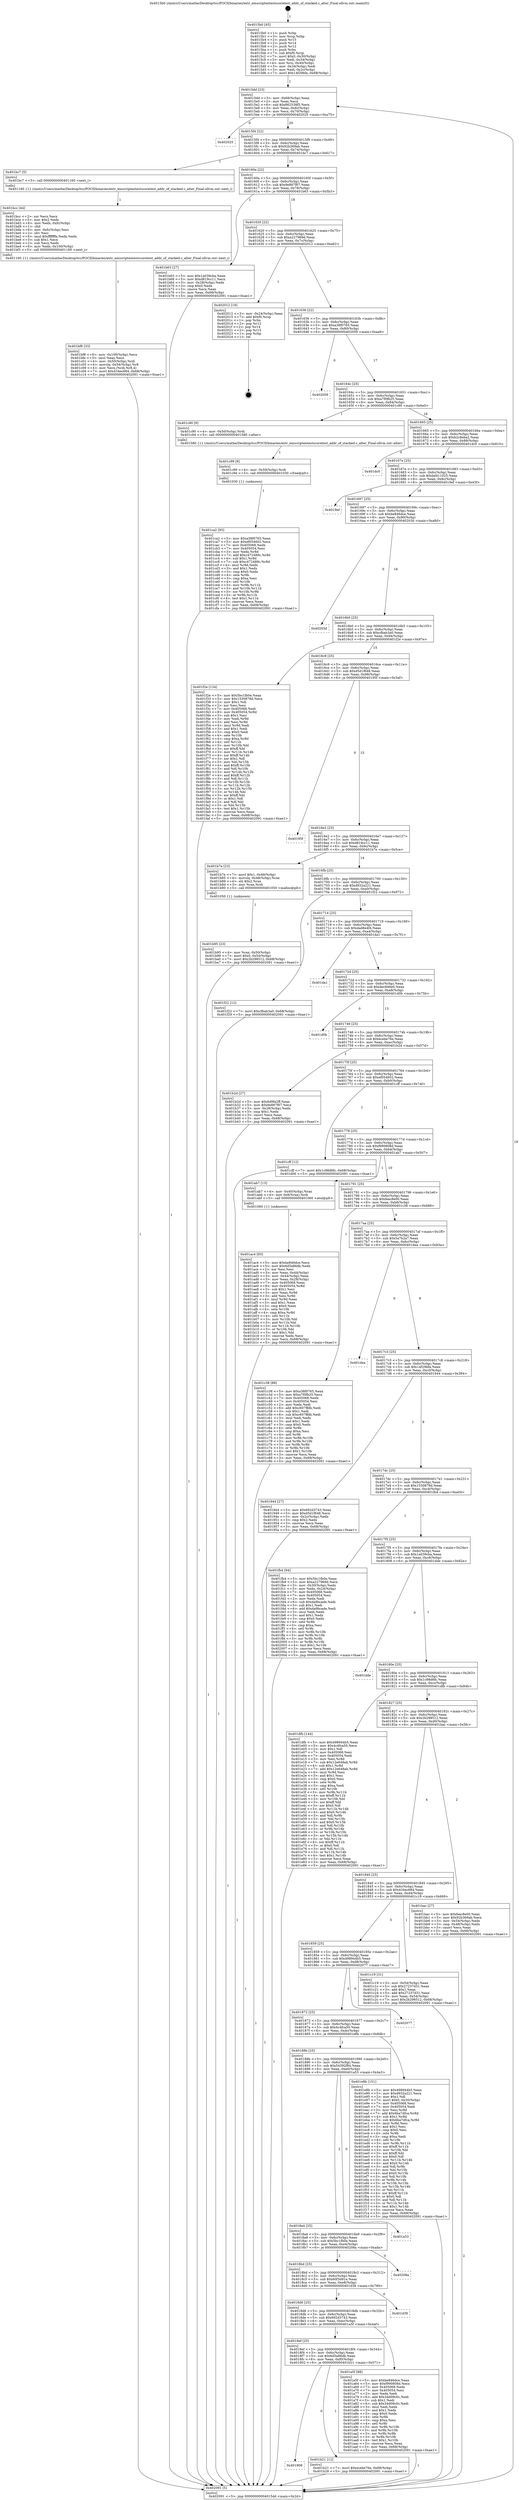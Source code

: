 digraph "0x4015b0" {
  label = "0x4015b0 (/mnt/c/Users/mathe/Desktop/tcc/POCII/binaries/extr_emscriptentestscoretest_addr_of_stacked.c_alter_Final-ollvm.out::main(0))"
  labelloc = "t"
  node[shape=record]

  Entry [label="",width=0.3,height=0.3,shape=circle,fillcolor=black,style=filled]
  "0x4015dd" [label="{
     0x4015dd [23]\l
     | [instrs]\l
     &nbsp;&nbsp;0x4015dd \<+3\>: mov -0x68(%rbp),%eax\l
     &nbsp;&nbsp;0x4015e0 \<+2\>: mov %eax,%ecx\l
     &nbsp;&nbsp;0x4015e2 \<+6\>: sub $0x862538f5,%ecx\l
     &nbsp;&nbsp;0x4015e8 \<+3\>: mov %eax,-0x6c(%rbp)\l
     &nbsp;&nbsp;0x4015eb \<+3\>: mov %ecx,-0x70(%rbp)\l
     &nbsp;&nbsp;0x4015ee \<+6\>: je 0000000000402025 \<main+0xa75\>\l
  }"]
  "0x402025" [label="{
     0x402025\l
  }", style=dashed]
  "0x4015f4" [label="{
     0x4015f4 [22]\l
     | [instrs]\l
     &nbsp;&nbsp;0x4015f4 \<+5\>: jmp 00000000004015f9 \<main+0x49\>\l
     &nbsp;&nbsp;0x4015f9 \<+3\>: mov -0x6c(%rbp),%eax\l
     &nbsp;&nbsp;0x4015fc \<+5\>: sub $0x92b369ab,%eax\l
     &nbsp;&nbsp;0x401601 \<+3\>: mov %eax,-0x74(%rbp)\l
     &nbsp;&nbsp;0x401604 \<+6\>: je 0000000000401bc7 \<main+0x617\>\l
  }"]
  Exit [label="",width=0.3,height=0.3,shape=circle,fillcolor=black,style=filled,peripheries=2]
  "0x401bc7" [label="{
     0x401bc7 [5]\l
     | [instrs]\l
     &nbsp;&nbsp;0x401bc7 \<+5\>: call 0000000000401160 \<next_i\>\l
     | [calls]\l
     &nbsp;&nbsp;0x401160 \{1\} (/mnt/c/Users/mathe/Desktop/tcc/POCII/binaries/extr_emscriptentestscoretest_addr_of_stacked.c_alter_Final-ollvm.out::next_i)\l
  }"]
  "0x40160a" [label="{
     0x40160a [22]\l
     | [instrs]\l
     &nbsp;&nbsp;0x40160a \<+5\>: jmp 000000000040160f \<main+0x5f\>\l
     &nbsp;&nbsp;0x40160f \<+3\>: mov -0x6c(%rbp),%eax\l
     &nbsp;&nbsp;0x401612 \<+5\>: sub $0x9e887f67,%eax\l
     &nbsp;&nbsp;0x401617 \<+3\>: mov %eax,-0x78(%rbp)\l
     &nbsp;&nbsp;0x40161a \<+6\>: je 0000000000401b63 \<main+0x5b3\>\l
  }"]
  "0x401ca2" [label="{
     0x401ca2 [93]\l
     | [instrs]\l
     &nbsp;&nbsp;0x401ca2 \<+5\>: mov $0xa38f0765,%eax\l
     &nbsp;&nbsp;0x401ca7 \<+5\>: mov $0xef054602,%ecx\l
     &nbsp;&nbsp;0x401cac \<+7\>: mov 0x405068,%edx\l
     &nbsp;&nbsp;0x401cb3 \<+7\>: mov 0x405054,%esi\l
     &nbsp;&nbsp;0x401cba \<+3\>: mov %edx,%r8d\l
     &nbsp;&nbsp;0x401cbd \<+7\>: add $0xc472489c,%r8d\l
     &nbsp;&nbsp;0x401cc4 \<+4\>: sub $0x1,%r8d\l
     &nbsp;&nbsp;0x401cc8 \<+7\>: sub $0xc472489c,%r8d\l
     &nbsp;&nbsp;0x401ccf \<+4\>: imul %r8d,%edx\l
     &nbsp;&nbsp;0x401cd3 \<+3\>: and $0x1,%edx\l
     &nbsp;&nbsp;0x401cd6 \<+3\>: cmp $0x0,%edx\l
     &nbsp;&nbsp;0x401cd9 \<+4\>: sete %r9b\l
     &nbsp;&nbsp;0x401cdd \<+3\>: cmp $0xa,%esi\l
     &nbsp;&nbsp;0x401ce0 \<+4\>: setl %r10b\l
     &nbsp;&nbsp;0x401ce4 \<+3\>: mov %r9b,%r11b\l
     &nbsp;&nbsp;0x401ce7 \<+3\>: and %r10b,%r11b\l
     &nbsp;&nbsp;0x401cea \<+3\>: xor %r10b,%r9b\l
     &nbsp;&nbsp;0x401ced \<+3\>: or %r9b,%r11b\l
     &nbsp;&nbsp;0x401cf0 \<+4\>: test $0x1,%r11b\l
     &nbsp;&nbsp;0x401cf4 \<+3\>: cmovne %ecx,%eax\l
     &nbsp;&nbsp;0x401cf7 \<+3\>: mov %eax,-0x68(%rbp)\l
     &nbsp;&nbsp;0x401cfa \<+5\>: jmp 0000000000402091 \<main+0xae1\>\l
  }"]
  "0x401b63" [label="{
     0x401b63 [27]\l
     | [instrs]\l
     &nbsp;&nbsp;0x401b63 \<+5\>: mov $0x1a039cba,%eax\l
     &nbsp;&nbsp;0x401b68 \<+5\>: mov $0xd819cc11,%ecx\l
     &nbsp;&nbsp;0x401b6d \<+3\>: mov -0x28(%rbp),%edx\l
     &nbsp;&nbsp;0x401b70 \<+3\>: cmp $0x0,%edx\l
     &nbsp;&nbsp;0x401b73 \<+3\>: cmove %ecx,%eax\l
     &nbsp;&nbsp;0x401b76 \<+3\>: mov %eax,-0x68(%rbp)\l
     &nbsp;&nbsp;0x401b79 \<+5\>: jmp 0000000000402091 \<main+0xae1\>\l
  }"]
  "0x401620" [label="{
     0x401620 [22]\l
     | [instrs]\l
     &nbsp;&nbsp;0x401620 \<+5\>: jmp 0000000000401625 \<main+0x75\>\l
     &nbsp;&nbsp;0x401625 \<+3\>: mov -0x6c(%rbp),%eax\l
     &nbsp;&nbsp;0x401628 \<+5\>: sub $0xa227969d,%eax\l
     &nbsp;&nbsp;0x40162d \<+3\>: mov %eax,-0x7c(%rbp)\l
     &nbsp;&nbsp;0x401630 \<+6\>: je 0000000000402012 \<main+0xa62\>\l
  }"]
  "0x401c99" [label="{
     0x401c99 [9]\l
     | [instrs]\l
     &nbsp;&nbsp;0x401c99 \<+4\>: mov -0x50(%rbp),%rdi\l
     &nbsp;&nbsp;0x401c9d \<+5\>: call 0000000000401030 \<free@plt\>\l
     | [calls]\l
     &nbsp;&nbsp;0x401030 \{1\} (unknown)\l
  }"]
  "0x402012" [label="{
     0x402012 [19]\l
     | [instrs]\l
     &nbsp;&nbsp;0x402012 \<+3\>: mov -0x24(%rbp),%eax\l
     &nbsp;&nbsp;0x402015 \<+7\>: add $0xf0,%rsp\l
     &nbsp;&nbsp;0x40201c \<+1\>: pop %rbx\l
     &nbsp;&nbsp;0x40201d \<+2\>: pop %r12\l
     &nbsp;&nbsp;0x40201f \<+2\>: pop %r14\l
     &nbsp;&nbsp;0x402021 \<+2\>: pop %r15\l
     &nbsp;&nbsp;0x402023 \<+1\>: pop %rbp\l
     &nbsp;&nbsp;0x402024 \<+1\>: ret\l
  }"]
  "0x401636" [label="{
     0x401636 [22]\l
     | [instrs]\l
     &nbsp;&nbsp;0x401636 \<+5\>: jmp 000000000040163b \<main+0x8b\>\l
     &nbsp;&nbsp;0x40163b \<+3\>: mov -0x6c(%rbp),%eax\l
     &nbsp;&nbsp;0x40163e \<+5\>: sub $0xa38f0765,%eax\l
     &nbsp;&nbsp;0x401643 \<+3\>: mov %eax,-0x80(%rbp)\l
     &nbsp;&nbsp;0x401646 \<+6\>: je 0000000000402059 \<main+0xaa9\>\l
  }"]
  "0x401bf8" [label="{
     0x401bf8 [33]\l
     | [instrs]\l
     &nbsp;&nbsp;0x401bf8 \<+6\>: mov -0x100(%rbp),%ecx\l
     &nbsp;&nbsp;0x401bfe \<+3\>: imul %eax,%ecx\l
     &nbsp;&nbsp;0x401c01 \<+4\>: mov -0x50(%rbp),%rdi\l
     &nbsp;&nbsp;0x401c05 \<+4\>: movslq -0x54(%rbp),%r8\l
     &nbsp;&nbsp;0x401c09 \<+4\>: mov %ecx,(%rdi,%r8,4)\l
     &nbsp;&nbsp;0x401c0d \<+7\>: movl $0x434ec684,-0x68(%rbp)\l
     &nbsp;&nbsp;0x401c14 \<+5\>: jmp 0000000000402091 \<main+0xae1\>\l
  }"]
  "0x402059" [label="{
     0x402059\l
  }", style=dashed]
  "0x40164c" [label="{
     0x40164c [25]\l
     | [instrs]\l
     &nbsp;&nbsp;0x40164c \<+5\>: jmp 0000000000401651 \<main+0xa1\>\l
     &nbsp;&nbsp;0x401651 \<+3\>: mov -0x6c(%rbp),%eax\l
     &nbsp;&nbsp;0x401654 \<+5\>: sub $0xa7f0fb25,%eax\l
     &nbsp;&nbsp;0x401659 \<+6\>: mov %eax,-0x84(%rbp)\l
     &nbsp;&nbsp;0x40165f \<+6\>: je 0000000000401c90 \<main+0x6e0\>\l
  }"]
  "0x401bcc" [label="{
     0x401bcc [44]\l
     | [instrs]\l
     &nbsp;&nbsp;0x401bcc \<+2\>: xor %ecx,%ecx\l
     &nbsp;&nbsp;0x401bce \<+5\>: mov $0x2,%edx\l
     &nbsp;&nbsp;0x401bd3 \<+6\>: mov %edx,-0xfc(%rbp)\l
     &nbsp;&nbsp;0x401bd9 \<+1\>: cltd\l
     &nbsp;&nbsp;0x401bda \<+6\>: mov -0xfc(%rbp),%esi\l
     &nbsp;&nbsp;0x401be0 \<+2\>: idiv %esi\l
     &nbsp;&nbsp;0x401be2 \<+6\>: imul $0xfffffffe,%edx,%edx\l
     &nbsp;&nbsp;0x401be8 \<+3\>: sub $0x1,%ecx\l
     &nbsp;&nbsp;0x401beb \<+2\>: sub %ecx,%edx\l
     &nbsp;&nbsp;0x401bed \<+6\>: mov %edx,-0x100(%rbp)\l
     &nbsp;&nbsp;0x401bf3 \<+5\>: call 0000000000401160 \<next_i\>\l
     | [calls]\l
     &nbsp;&nbsp;0x401160 \{1\} (/mnt/c/Users/mathe/Desktop/tcc/POCII/binaries/extr_emscriptentestscoretest_addr_of_stacked.c_alter_Final-ollvm.out::next_i)\l
  }"]
  "0x401c90" [label="{
     0x401c90 [9]\l
     | [instrs]\l
     &nbsp;&nbsp;0x401c90 \<+4\>: mov -0x50(%rbp),%rdi\l
     &nbsp;&nbsp;0x401c94 \<+5\>: call 0000000000401580 \<alter\>\l
     | [calls]\l
     &nbsp;&nbsp;0x401580 \{1\} (/mnt/c/Users/mathe/Desktop/tcc/POCII/binaries/extr_emscriptentestscoretest_addr_of_stacked.c_alter_Final-ollvm.out::alter)\l
  }"]
  "0x401665" [label="{
     0x401665 [25]\l
     | [instrs]\l
     &nbsp;&nbsp;0x401665 \<+5\>: jmp 000000000040166a \<main+0xba\>\l
     &nbsp;&nbsp;0x40166a \<+3\>: mov -0x6c(%rbp),%eax\l
     &nbsp;&nbsp;0x40166d \<+5\>: sub $0xb2c8eba2,%eax\l
     &nbsp;&nbsp;0x401672 \<+6\>: mov %eax,-0x88(%rbp)\l
     &nbsp;&nbsp;0x401678 \<+6\>: je 0000000000401dc0 \<main+0x810\>\l
  }"]
  "0x401b95" [label="{
     0x401b95 [23]\l
     | [instrs]\l
     &nbsp;&nbsp;0x401b95 \<+4\>: mov %rax,-0x50(%rbp)\l
     &nbsp;&nbsp;0x401b99 \<+7\>: movl $0x0,-0x54(%rbp)\l
     &nbsp;&nbsp;0x401ba0 \<+7\>: movl $0x2b298512,-0x68(%rbp)\l
     &nbsp;&nbsp;0x401ba7 \<+5\>: jmp 0000000000402091 \<main+0xae1\>\l
  }"]
  "0x401dc0" [label="{
     0x401dc0\l
  }", style=dashed]
  "0x40167e" [label="{
     0x40167e [25]\l
     | [instrs]\l
     &nbsp;&nbsp;0x40167e \<+5\>: jmp 0000000000401683 \<main+0xd3\>\l
     &nbsp;&nbsp;0x401683 \<+3\>: mov -0x6c(%rbp),%eax\l
     &nbsp;&nbsp;0x401686 \<+5\>: sub $0xbd411025,%eax\l
     &nbsp;&nbsp;0x40168b \<+6\>: mov %eax,-0x8c(%rbp)\l
     &nbsp;&nbsp;0x401691 \<+6\>: je 00000000004019ef \<main+0x43f\>\l
  }"]
  "0x401908" [label="{
     0x401908\l
  }", style=dashed]
  "0x4019ef" [label="{
     0x4019ef\l
  }", style=dashed]
  "0x401697" [label="{
     0x401697 [25]\l
     | [instrs]\l
     &nbsp;&nbsp;0x401697 \<+5\>: jmp 000000000040169c \<main+0xec\>\l
     &nbsp;&nbsp;0x40169c \<+3\>: mov -0x6c(%rbp),%eax\l
     &nbsp;&nbsp;0x40169f \<+5\>: sub $0xbe846dce,%eax\l
     &nbsp;&nbsp;0x4016a4 \<+6\>: mov %eax,-0x90(%rbp)\l
     &nbsp;&nbsp;0x4016aa \<+6\>: je 000000000040203d \<main+0xa8d\>\l
  }"]
  "0x401b21" [label="{
     0x401b21 [12]\l
     | [instrs]\l
     &nbsp;&nbsp;0x401b21 \<+7\>: movl $0xecebe76e,-0x68(%rbp)\l
     &nbsp;&nbsp;0x401b28 \<+5\>: jmp 0000000000402091 \<main+0xae1\>\l
  }"]
  "0x40203d" [label="{
     0x40203d\l
  }", style=dashed]
  "0x4016b0" [label="{
     0x4016b0 [25]\l
     | [instrs]\l
     &nbsp;&nbsp;0x4016b0 \<+5\>: jmp 00000000004016b5 \<main+0x105\>\l
     &nbsp;&nbsp;0x4016b5 \<+3\>: mov -0x6c(%rbp),%eax\l
     &nbsp;&nbsp;0x4016b8 \<+5\>: sub $0xcfbab3a0,%eax\l
     &nbsp;&nbsp;0x4016bd \<+6\>: mov %eax,-0x94(%rbp)\l
     &nbsp;&nbsp;0x4016c3 \<+6\>: je 0000000000401f2e \<main+0x97e\>\l
  }"]
  "0x401ac4" [label="{
     0x401ac4 [93]\l
     | [instrs]\l
     &nbsp;&nbsp;0x401ac4 \<+5\>: mov $0xbe846dce,%ecx\l
     &nbsp;&nbsp;0x401ac9 \<+5\>: mov $0x6d5a86db,%edx\l
     &nbsp;&nbsp;0x401ace \<+2\>: xor %esi,%esi\l
     &nbsp;&nbsp;0x401ad0 \<+3\>: mov %eax,-0x44(%rbp)\l
     &nbsp;&nbsp;0x401ad3 \<+3\>: mov -0x44(%rbp),%eax\l
     &nbsp;&nbsp;0x401ad6 \<+3\>: mov %eax,-0x28(%rbp)\l
     &nbsp;&nbsp;0x401ad9 \<+7\>: mov 0x405068,%eax\l
     &nbsp;&nbsp;0x401ae0 \<+8\>: mov 0x405054,%r8d\l
     &nbsp;&nbsp;0x401ae8 \<+3\>: sub $0x1,%esi\l
     &nbsp;&nbsp;0x401aeb \<+3\>: mov %eax,%r9d\l
     &nbsp;&nbsp;0x401aee \<+3\>: add %esi,%r9d\l
     &nbsp;&nbsp;0x401af1 \<+4\>: imul %r9d,%eax\l
     &nbsp;&nbsp;0x401af5 \<+3\>: and $0x1,%eax\l
     &nbsp;&nbsp;0x401af8 \<+3\>: cmp $0x0,%eax\l
     &nbsp;&nbsp;0x401afb \<+4\>: sete %r10b\l
     &nbsp;&nbsp;0x401aff \<+4\>: cmp $0xa,%r8d\l
     &nbsp;&nbsp;0x401b03 \<+4\>: setl %r11b\l
     &nbsp;&nbsp;0x401b07 \<+3\>: mov %r10b,%bl\l
     &nbsp;&nbsp;0x401b0a \<+3\>: and %r11b,%bl\l
     &nbsp;&nbsp;0x401b0d \<+3\>: xor %r11b,%r10b\l
     &nbsp;&nbsp;0x401b10 \<+3\>: or %r10b,%bl\l
     &nbsp;&nbsp;0x401b13 \<+3\>: test $0x1,%bl\l
     &nbsp;&nbsp;0x401b16 \<+3\>: cmovne %edx,%ecx\l
     &nbsp;&nbsp;0x401b19 \<+3\>: mov %ecx,-0x68(%rbp)\l
     &nbsp;&nbsp;0x401b1c \<+5\>: jmp 0000000000402091 \<main+0xae1\>\l
  }"]
  "0x401f2e" [label="{
     0x401f2e [134]\l
     | [instrs]\l
     &nbsp;&nbsp;0x401f2e \<+5\>: mov $0x5bc1fb0e,%eax\l
     &nbsp;&nbsp;0x401f33 \<+5\>: mov $0x1530878d,%ecx\l
     &nbsp;&nbsp;0x401f38 \<+2\>: mov $0x1,%dl\l
     &nbsp;&nbsp;0x401f3a \<+2\>: xor %esi,%esi\l
     &nbsp;&nbsp;0x401f3c \<+7\>: mov 0x405068,%edi\l
     &nbsp;&nbsp;0x401f43 \<+8\>: mov 0x405054,%r8d\l
     &nbsp;&nbsp;0x401f4b \<+3\>: sub $0x1,%esi\l
     &nbsp;&nbsp;0x401f4e \<+3\>: mov %edi,%r9d\l
     &nbsp;&nbsp;0x401f51 \<+3\>: add %esi,%r9d\l
     &nbsp;&nbsp;0x401f54 \<+4\>: imul %r9d,%edi\l
     &nbsp;&nbsp;0x401f58 \<+3\>: and $0x1,%edi\l
     &nbsp;&nbsp;0x401f5b \<+3\>: cmp $0x0,%edi\l
     &nbsp;&nbsp;0x401f5e \<+4\>: sete %r10b\l
     &nbsp;&nbsp;0x401f62 \<+4\>: cmp $0xa,%r8d\l
     &nbsp;&nbsp;0x401f66 \<+4\>: setl %r11b\l
     &nbsp;&nbsp;0x401f6a \<+3\>: mov %r10b,%bl\l
     &nbsp;&nbsp;0x401f6d \<+3\>: xor $0xff,%bl\l
     &nbsp;&nbsp;0x401f70 \<+3\>: mov %r11b,%r14b\l
     &nbsp;&nbsp;0x401f73 \<+4\>: xor $0xff,%r14b\l
     &nbsp;&nbsp;0x401f77 \<+3\>: xor $0x1,%dl\l
     &nbsp;&nbsp;0x401f7a \<+3\>: mov %bl,%r15b\l
     &nbsp;&nbsp;0x401f7d \<+4\>: and $0xff,%r15b\l
     &nbsp;&nbsp;0x401f81 \<+3\>: and %dl,%r10b\l
     &nbsp;&nbsp;0x401f84 \<+3\>: mov %r14b,%r12b\l
     &nbsp;&nbsp;0x401f87 \<+4\>: and $0xff,%r12b\l
     &nbsp;&nbsp;0x401f8b \<+3\>: and %dl,%r11b\l
     &nbsp;&nbsp;0x401f8e \<+3\>: or %r10b,%r15b\l
     &nbsp;&nbsp;0x401f91 \<+3\>: or %r11b,%r12b\l
     &nbsp;&nbsp;0x401f94 \<+3\>: xor %r12b,%r15b\l
     &nbsp;&nbsp;0x401f97 \<+3\>: or %r14b,%bl\l
     &nbsp;&nbsp;0x401f9a \<+3\>: xor $0xff,%bl\l
     &nbsp;&nbsp;0x401f9d \<+3\>: or $0x1,%dl\l
     &nbsp;&nbsp;0x401fa0 \<+2\>: and %dl,%bl\l
     &nbsp;&nbsp;0x401fa2 \<+3\>: or %bl,%r15b\l
     &nbsp;&nbsp;0x401fa5 \<+4\>: test $0x1,%r15b\l
     &nbsp;&nbsp;0x401fa9 \<+3\>: cmovne %ecx,%eax\l
     &nbsp;&nbsp;0x401fac \<+3\>: mov %eax,-0x68(%rbp)\l
     &nbsp;&nbsp;0x401faf \<+5\>: jmp 0000000000402091 \<main+0xae1\>\l
  }"]
  "0x4016c9" [label="{
     0x4016c9 [25]\l
     | [instrs]\l
     &nbsp;&nbsp;0x4016c9 \<+5\>: jmp 00000000004016ce \<main+0x11e\>\l
     &nbsp;&nbsp;0x4016ce \<+3\>: mov -0x6c(%rbp),%eax\l
     &nbsp;&nbsp;0x4016d1 \<+5\>: sub $0xd5d1f648,%eax\l
     &nbsp;&nbsp;0x4016d6 \<+6\>: mov %eax,-0x98(%rbp)\l
     &nbsp;&nbsp;0x4016dc \<+6\>: je 000000000040195f \<main+0x3af\>\l
  }"]
  "0x4018ef" [label="{
     0x4018ef [25]\l
     | [instrs]\l
     &nbsp;&nbsp;0x4018ef \<+5\>: jmp 00000000004018f4 \<main+0x344\>\l
     &nbsp;&nbsp;0x4018f4 \<+3\>: mov -0x6c(%rbp),%eax\l
     &nbsp;&nbsp;0x4018f7 \<+5\>: sub $0x6d5a86db,%eax\l
     &nbsp;&nbsp;0x4018fc \<+6\>: mov %eax,-0xf0(%rbp)\l
     &nbsp;&nbsp;0x401902 \<+6\>: je 0000000000401b21 \<main+0x571\>\l
  }"]
  "0x40195f" [label="{
     0x40195f\l
  }", style=dashed]
  "0x4016e2" [label="{
     0x4016e2 [25]\l
     | [instrs]\l
     &nbsp;&nbsp;0x4016e2 \<+5\>: jmp 00000000004016e7 \<main+0x137\>\l
     &nbsp;&nbsp;0x4016e7 \<+3\>: mov -0x6c(%rbp),%eax\l
     &nbsp;&nbsp;0x4016ea \<+5\>: sub $0xd819cc11,%eax\l
     &nbsp;&nbsp;0x4016ef \<+6\>: mov %eax,-0x9c(%rbp)\l
     &nbsp;&nbsp;0x4016f5 \<+6\>: je 0000000000401b7e \<main+0x5ce\>\l
  }"]
  "0x401a5f" [label="{
     0x401a5f [88]\l
     | [instrs]\l
     &nbsp;&nbsp;0x401a5f \<+5\>: mov $0xbe846dce,%eax\l
     &nbsp;&nbsp;0x401a64 \<+5\>: mov $0xf990808d,%ecx\l
     &nbsp;&nbsp;0x401a69 \<+7\>: mov 0x405068,%edx\l
     &nbsp;&nbsp;0x401a70 \<+7\>: mov 0x405054,%esi\l
     &nbsp;&nbsp;0x401a77 \<+2\>: mov %edx,%edi\l
     &nbsp;&nbsp;0x401a79 \<+6\>: add $0x34d09c0c,%edi\l
     &nbsp;&nbsp;0x401a7f \<+3\>: sub $0x1,%edi\l
     &nbsp;&nbsp;0x401a82 \<+6\>: sub $0x34d09c0c,%edi\l
     &nbsp;&nbsp;0x401a88 \<+3\>: imul %edi,%edx\l
     &nbsp;&nbsp;0x401a8b \<+3\>: and $0x1,%edx\l
     &nbsp;&nbsp;0x401a8e \<+3\>: cmp $0x0,%edx\l
     &nbsp;&nbsp;0x401a91 \<+4\>: sete %r8b\l
     &nbsp;&nbsp;0x401a95 \<+3\>: cmp $0xa,%esi\l
     &nbsp;&nbsp;0x401a98 \<+4\>: setl %r9b\l
     &nbsp;&nbsp;0x401a9c \<+3\>: mov %r8b,%r10b\l
     &nbsp;&nbsp;0x401a9f \<+3\>: and %r9b,%r10b\l
     &nbsp;&nbsp;0x401aa2 \<+3\>: xor %r9b,%r8b\l
     &nbsp;&nbsp;0x401aa5 \<+3\>: or %r8b,%r10b\l
     &nbsp;&nbsp;0x401aa8 \<+4\>: test $0x1,%r10b\l
     &nbsp;&nbsp;0x401aac \<+3\>: cmovne %ecx,%eax\l
     &nbsp;&nbsp;0x401aaf \<+3\>: mov %eax,-0x68(%rbp)\l
     &nbsp;&nbsp;0x401ab2 \<+5\>: jmp 0000000000402091 \<main+0xae1\>\l
  }"]
  "0x401b7e" [label="{
     0x401b7e [23]\l
     | [instrs]\l
     &nbsp;&nbsp;0x401b7e \<+7\>: movl $0x1,-0x48(%rbp)\l
     &nbsp;&nbsp;0x401b85 \<+4\>: movslq -0x48(%rbp),%rax\l
     &nbsp;&nbsp;0x401b89 \<+4\>: shl $0x2,%rax\l
     &nbsp;&nbsp;0x401b8d \<+3\>: mov %rax,%rdi\l
     &nbsp;&nbsp;0x401b90 \<+5\>: call 0000000000401050 \<malloc@plt\>\l
     | [calls]\l
     &nbsp;&nbsp;0x401050 \{1\} (unknown)\l
  }"]
  "0x4016fb" [label="{
     0x4016fb [25]\l
     | [instrs]\l
     &nbsp;&nbsp;0x4016fb \<+5\>: jmp 0000000000401700 \<main+0x150\>\l
     &nbsp;&nbsp;0x401700 \<+3\>: mov -0x6c(%rbp),%eax\l
     &nbsp;&nbsp;0x401703 \<+5\>: sub $0xd932a221,%eax\l
     &nbsp;&nbsp;0x401708 \<+6\>: mov %eax,-0xa0(%rbp)\l
     &nbsp;&nbsp;0x40170e \<+6\>: je 0000000000401f22 \<main+0x972\>\l
  }"]
  "0x4018d6" [label="{
     0x4018d6 [25]\l
     | [instrs]\l
     &nbsp;&nbsp;0x4018d6 \<+5\>: jmp 00000000004018db \<main+0x32b\>\l
     &nbsp;&nbsp;0x4018db \<+3\>: mov -0x6c(%rbp),%eax\l
     &nbsp;&nbsp;0x4018de \<+5\>: sub $0x692d3743,%eax\l
     &nbsp;&nbsp;0x4018e3 \<+6\>: mov %eax,-0xec(%rbp)\l
     &nbsp;&nbsp;0x4018e9 \<+6\>: je 0000000000401a5f \<main+0x4af\>\l
  }"]
  "0x401f22" [label="{
     0x401f22 [12]\l
     | [instrs]\l
     &nbsp;&nbsp;0x401f22 \<+7\>: movl $0xcfbab3a0,-0x68(%rbp)\l
     &nbsp;&nbsp;0x401f29 \<+5\>: jmp 0000000000402091 \<main+0xae1\>\l
  }"]
  "0x401714" [label="{
     0x401714 [25]\l
     | [instrs]\l
     &nbsp;&nbsp;0x401714 \<+5\>: jmp 0000000000401719 \<main+0x169\>\l
     &nbsp;&nbsp;0x401719 \<+3\>: mov -0x6c(%rbp),%eax\l
     &nbsp;&nbsp;0x40171c \<+5\>: sub $0xdad8e4f4,%eax\l
     &nbsp;&nbsp;0x401721 \<+6\>: mov %eax,-0xa4(%rbp)\l
     &nbsp;&nbsp;0x401727 \<+6\>: je 0000000000401da1 \<main+0x7f1\>\l
  }"]
  "0x401d39" [label="{
     0x401d39\l
  }", style=dashed]
  "0x401da1" [label="{
     0x401da1\l
  }", style=dashed]
  "0x40172d" [label="{
     0x40172d [25]\l
     | [instrs]\l
     &nbsp;&nbsp;0x40172d \<+5\>: jmp 0000000000401732 \<main+0x182\>\l
     &nbsp;&nbsp;0x401732 \<+3\>: mov -0x6c(%rbp),%eax\l
     &nbsp;&nbsp;0x401735 \<+5\>: sub $0xdec846e0,%eax\l
     &nbsp;&nbsp;0x40173a \<+6\>: mov %eax,-0xa8(%rbp)\l
     &nbsp;&nbsp;0x401740 \<+6\>: je 0000000000401d0b \<main+0x75b\>\l
  }"]
  "0x4018bd" [label="{
     0x4018bd [25]\l
     | [instrs]\l
     &nbsp;&nbsp;0x4018bd \<+5\>: jmp 00000000004018c2 \<main+0x312\>\l
     &nbsp;&nbsp;0x4018c2 \<+3\>: mov -0x6c(%rbp),%eax\l
     &nbsp;&nbsp;0x4018c5 \<+5\>: sub $0x60f3d91e,%eax\l
     &nbsp;&nbsp;0x4018ca \<+6\>: mov %eax,-0xe8(%rbp)\l
     &nbsp;&nbsp;0x4018d0 \<+6\>: je 0000000000401d39 \<main+0x789\>\l
  }"]
  "0x401d0b" [label="{
     0x401d0b\l
  }", style=dashed]
  "0x401746" [label="{
     0x401746 [25]\l
     | [instrs]\l
     &nbsp;&nbsp;0x401746 \<+5\>: jmp 000000000040174b \<main+0x19b\>\l
     &nbsp;&nbsp;0x40174b \<+3\>: mov -0x6c(%rbp),%eax\l
     &nbsp;&nbsp;0x40174e \<+5\>: sub $0xecebe76e,%eax\l
     &nbsp;&nbsp;0x401753 \<+6\>: mov %eax,-0xac(%rbp)\l
     &nbsp;&nbsp;0x401759 \<+6\>: je 0000000000401b2d \<main+0x57d\>\l
  }"]
  "0x40208a" [label="{
     0x40208a\l
  }", style=dashed]
  "0x401b2d" [label="{
     0x401b2d [27]\l
     | [instrs]\l
     &nbsp;&nbsp;0x401b2d \<+5\>: mov $0x6d9fa2ff,%eax\l
     &nbsp;&nbsp;0x401b32 \<+5\>: mov $0x9e887f67,%ecx\l
     &nbsp;&nbsp;0x401b37 \<+3\>: mov -0x28(%rbp),%edx\l
     &nbsp;&nbsp;0x401b3a \<+3\>: cmp $0x1,%edx\l
     &nbsp;&nbsp;0x401b3d \<+3\>: cmovl %ecx,%eax\l
     &nbsp;&nbsp;0x401b40 \<+3\>: mov %eax,-0x68(%rbp)\l
     &nbsp;&nbsp;0x401b43 \<+5\>: jmp 0000000000402091 \<main+0xae1\>\l
  }"]
  "0x40175f" [label="{
     0x40175f [25]\l
     | [instrs]\l
     &nbsp;&nbsp;0x40175f \<+5\>: jmp 0000000000401764 \<main+0x1b4\>\l
     &nbsp;&nbsp;0x401764 \<+3\>: mov -0x6c(%rbp),%eax\l
     &nbsp;&nbsp;0x401767 \<+5\>: sub $0xef054602,%eax\l
     &nbsp;&nbsp;0x40176c \<+6\>: mov %eax,-0xb0(%rbp)\l
     &nbsp;&nbsp;0x401772 \<+6\>: je 0000000000401cff \<main+0x74f\>\l
  }"]
  "0x4018a4" [label="{
     0x4018a4 [25]\l
     | [instrs]\l
     &nbsp;&nbsp;0x4018a4 \<+5\>: jmp 00000000004018a9 \<main+0x2f9\>\l
     &nbsp;&nbsp;0x4018a9 \<+3\>: mov -0x6c(%rbp),%eax\l
     &nbsp;&nbsp;0x4018ac \<+5\>: sub $0x5bc1fb0e,%eax\l
     &nbsp;&nbsp;0x4018b1 \<+6\>: mov %eax,-0xe4(%rbp)\l
     &nbsp;&nbsp;0x4018b7 \<+6\>: je 000000000040208a \<main+0xada\>\l
  }"]
  "0x401cff" [label="{
     0x401cff [12]\l
     | [instrs]\l
     &nbsp;&nbsp;0x401cff \<+7\>: movl $0x1c98d6fc,-0x68(%rbp)\l
     &nbsp;&nbsp;0x401d06 \<+5\>: jmp 0000000000402091 \<main+0xae1\>\l
  }"]
  "0x401778" [label="{
     0x401778 [25]\l
     | [instrs]\l
     &nbsp;&nbsp;0x401778 \<+5\>: jmp 000000000040177d \<main+0x1cd\>\l
     &nbsp;&nbsp;0x40177d \<+3\>: mov -0x6c(%rbp),%eax\l
     &nbsp;&nbsp;0x401780 \<+5\>: sub $0xf990808d,%eax\l
     &nbsp;&nbsp;0x401785 \<+6\>: mov %eax,-0xb4(%rbp)\l
     &nbsp;&nbsp;0x40178b \<+6\>: je 0000000000401ab7 \<main+0x507\>\l
  }"]
  "0x401a53" [label="{
     0x401a53\l
  }", style=dashed]
  "0x401ab7" [label="{
     0x401ab7 [13]\l
     | [instrs]\l
     &nbsp;&nbsp;0x401ab7 \<+4\>: mov -0x40(%rbp),%rax\l
     &nbsp;&nbsp;0x401abb \<+4\>: mov 0x8(%rax),%rdi\l
     &nbsp;&nbsp;0x401abf \<+5\>: call 0000000000401060 \<atoi@plt\>\l
     | [calls]\l
     &nbsp;&nbsp;0x401060 \{1\} (unknown)\l
  }"]
  "0x401791" [label="{
     0x401791 [25]\l
     | [instrs]\l
     &nbsp;&nbsp;0x401791 \<+5\>: jmp 0000000000401796 \<main+0x1e6\>\l
     &nbsp;&nbsp;0x401796 \<+3\>: mov -0x6c(%rbp),%eax\l
     &nbsp;&nbsp;0x401799 \<+5\>: sub $0xfeac8e00,%eax\l
     &nbsp;&nbsp;0x40179e \<+6\>: mov %eax,-0xb8(%rbp)\l
     &nbsp;&nbsp;0x4017a4 \<+6\>: je 0000000000401c38 \<main+0x688\>\l
  }"]
  "0x40188b" [label="{
     0x40188b [25]\l
     | [instrs]\l
     &nbsp;&nbsp;0x40188b \<+5\>: jmp 0000000000401890 \<main+0x2e0\>\l
     &nbsp;&nbsp;0x401890 \<+3\>: mov -0x6c(%rbp),%eax\l
     &nbsp;&nbsp;0x401893 \<+5\>: sub $0x54392f84,%eax\l
     &nbsp;&nbsp;0x401898 \<+6\>: mov %eax,-0xe0(%rbp)\l
     &nbsp;&nbsp;0x40189e \<+6\>: je 0000000000401a53 \<main+0x4a3\>\l
  }"]
  "0x401c38" [label="{
     0x401c38 [88]\l
     | [instrs]\l
     &nbsp;&nbsp;0x401c38 \<+5\>: mov $0xa38f0765,%eax\l
     &nbsp;&nbsp;0x401c3d \<+5\>: mov $0xa7f0fb25,%ecx\l
     &nbsp;&nbsp;0x401c42 \<+7\>: mov 0x405068,%edx\l
     &nbsp;&nbsp;0x401c49 \<+7\>: mov 0x405054,%esi\l
     &nbsp;&nbsp;0x401c50 \<+2\>: mov %edx,%edi\l
     &nbsp;&nbsp;0x401c52 \<+6\>: add $0xc607ffdb,%edi\l
     &nbsp;&nbsp;0x401c58 \<+3\>: sub $0x1,%edi\l
     &nbsp;&nbsp;0x401c5b \<+6\>: sub $0xc607ffdb,%edi\l
     &nbsp;&nbsp;0x401c61 \<+3\>: imul %edi,%edx\l
     &nbsp;&nbsp;0x401c64 \<+3\>: and $0x1,%edx\l
     &nbsp;&nbsp;0x401c67 \<+3\>: cmp $0x0,%edx\l
     &nbsp;&nbsp;0x401c6a \<+4\>: sete %r8b\l
     &nbsp;&nbsp;0x401c6e \<+3\>: cmp $0xa,%esi\l
     &nbsp;&nbsp;0x401c71 \<+4\>: setl %r9b\l
     &nbsp;&nbsp;0x401c75 \<+3\>: mov %r8b,%r10b\l
     &nbsp;&nbsp;0x401c78 \<+3\>: and %r9b,%r10b\l
     &nbsp;&nbsp;0x401c7b \<+3\>: xor %r9b,%r8b\l
     &nbsp;&nbsp;0x401c7e \<+3\>: or %r8b,%r10b\l
     &nbsp;&nbsp;0x401c81 \<+4\>: test $0x1,%r10b\l
     &nbsp;&nbsp;0x401c85 \<+3\>: cmovne %ecx,%eax\l
     &nbsp;&nbsp;0x401c88 \<+3\>: mov %eax,-0x68(%rbp)\l
     &nbsp;&nbsp;0x401c8b \<+5\>: jmp 0000000000402091 \<main+0xae1\>\l
  }"]
  "0x4017aa" [label="{
     0x4017aa [25]\l
     | [instrs]\l
     &nbsp;&nbsp;0x4017aa \<+5\>: jmp 00000000004017af \<main+0x1ff\>\l
     &nbsp;&nbsp;0x4017af \<+3\>: mov -0x6c(%rbp),%eax\l
     &nbsp;&nbsp;0x4017b2 \<+5\>: sub $0x5a7b2a7,%eax\l
     &nbsp;&nbsp;0x4017b7 \<+6\>: mov %eax,-0xbc(%rbp)\l
     &nbsp;&nbsp;0x4017bd \<+6\>: je 0000000000401dea \<main+0x83a\>\l
  }"]
  "0x401e8b" [label="{
     0x401e8b [151]\l
     | [instrs]\l
     &nbsp;&nbsp;0x401e8b \<+5\>: mov $0x498944b5,%eax\l
     &nbsp;&nbsp;0x401e90 \<+5\>: mov $0xd932a221,%ecx\l
     &nbsp;&nbsp;0x401e95 \<+2\>: mov $0x1,%dl\l
     &nbsp;&nbsp;0x401e97 \<+7\>: movl $0x0,-0x30(%rbp)\l
     &nbsp;&nbsp;0x401e9e \<+7\>: mov 0x405068,%esi\l
     &nbsp;&nbsp;0x401ea5 \<+7\>: mov 0x405054,%edi\l
     &nbsp;&nbsp;0x401eac \<+3\>: mov %esi,%r8d\l
     &nbsp;&nbsp;0x401eaf \<+7\>: add $0x6ba7dfca,%r8d\l
     &nbsp;&nbsp;0x401eb6 \<+4\>: sub $0x1,%r8d\l
     &nbsp;&nbsp;0x401eba \<+7\>: sub $0x6ba7dfca,%r8d\l
     &nbsp;&nbsp;0x401ec1 \<+4\>: imul %r8d,%esi\l
     &nbsp;&nbsp;0x401ec5 \<+3\>: and $0x1,%esi\l
     &nbsp;&nbsp;0x401ec8 \<+3\>: cmp $0x0,%esi\l
     &nbsp;&nbsp;0x401ecb \<+4\>: sete %r9b\l
     &nbsp;&nbsp;0x401ecf \<+3\>: cmp $0xa,%edi\l
     &nbsp;&nbsp;0x401ed2 \<+4\>: setl %r10b\l
     &nbsp;&nbsp;0x401ed6 \<+3\>: mov %r9b,%r11b\l
     &nbsp;&nbsp;0x401ed9 \<+4\>: xor $0xff,%r11b\l
     &nbsp;&nbsp;0x401edd \<+3\>: mov %r10b,%bl\l
     &nbsp;&nbsp;0x401ee0 \<+3\>: xor $0xff,%bl\l
     &nbsp;&nbsp;0x401ee3 \<+3\>: xor $0x0,%dl\l
     &nbsp;&nbsp;0x401ee6 \<+3\>: mov %r11b,%r14b\l
     &nbsp;&nbsp;0x401ee9 \<+4\>: and $0x0,%r14b\l
     &nbsp;&nbsp;0x401eed \<+3\>: and %dl,%r9b\l
     &nbsp;&nbsp;0x401ef0 \<+3\>: mov %bl,%r15b\l
     &nbsp;&nbsp;0x401ef3 \<+4\>: and $0x0,%r15b\l
     &nbsp;&nbsp;0x401ef7 \<+3\>: and %dl,%r10b\l
     &nbsp;&nbsp;0x401efa \<+3\>: or %r9b,%r14b\l
     &nbsp;&nbsp;0x401efd \<+3\>: or %r10b,%r15b\l
     &nbsp;&nbsp;0x401f00 \<+3\>: xor %r15b,%r14b\l
     &nbsp;&nbsp;0x401f03 \<+3\>: or %bl,%r11b\l
     &nbsp;&nbsp;0x401f06 \<+4\>: xor $0xff,%r11b\l
     &nbsp;&nbsp;0x401f0a \<+3\>: or $0x0,%dl\l
     &nbsp;&nbsp;0x401f0d \<+3\>: and %dl,%r11b\l
     &nbsp;&nbsp;0x401f10 \<+3\>: or %r11b,%r14b\l
     &nbsp;&nbsp;0x401f13 \<+4\>: test $0x1,%r14b\l
     &nbsp;&nbsp;0x401f17 \<+3\>: cmovne %ecx,%eax\l
     &nbsp;&nbsp;0x401f1a \<+3\>: mov %eax,-0x68(%rbp)\l
     &nbsp;&nbsp;0x401f1d \<+5\>: jmp 0000000000402091 \<main+0xae1\>\l
  }"]
  "0x401dea" [label="{
     0x401dea\l
  }", style=dashed]
  "0x4017c3" [label="{
     0x4017c3 [25]\l
     | [instrs]\l
     &nbsp;&nbsp;0x4017c3 \<+5\>: jmp 00000000004017c8 \<main+0x218\>\l
     &nbsp;&nbsp;0x4017c8 \<+3\>: mov -0x6c(%rbp),%eax\l
     &nbsp;&nbsp;0x4017cb \<+5\>: sub $0x14f29bfa,%eax\l
     &nbsp;&nbsp;0x4017d0 \<+6\>: mov %eax,-0xc0(%rbp)\l
     &nbsp;&nbsp;0x4017d6 \<+6\>: je 0000000000401944 \<main+0x394\>\l
  }"]
  "0x401872" [label="{
     0x401872 [25]\l
     | [instrs]\l
     &nbsp;&nbsp;0x401872 \<+5\>: jmp 0000000000401877 \<main+0x2c7\>\l
     &nbsp;&nbsp;0x401877 \<+3\>: mov -0x6c(%rbp),%eax\l
     &nbsp;&nbsp;0x40187a \<+5\>: sub $0x4c4fca50,%eax\l
     &nbsp;&nbsp;0x40187f \<+6\>: mov %eax,-0xdc(%rbp)\l
     &nbsp;&nbsp;0x401885 \<+6\>: je 0000000000401e8b \<main+0x8db\>\l
  }"]
  "0x401944" [label="{
     0x401944 [27]\l
     | [instrs]\l
     &nbsp;&nbsp;0x401944 \<+5\>: mov $0x692d3743,%eax\l
     &nbsp;&nbsp;0x401949 \<+5\>: mov $0xd5d1f648,%ecx\l
     &nbsp;&nbsp;0x40194e \<+3\>: mov -0x2c(%rbp),%edx\l
     &nbsp;&nbsp;0x401951 \<+3\>: cmp $0x2,%edx\l
     &nbsp;&nbsp;0x401954 \<+3\>: cmovne %ecx,%eax\l
     &nbsp;&nbsp;0x401957 \<+3\>: mov %eax,-0x68(%rbp)\l
     &nbsp;&nbsp;0x40195a \<+5\>: jmp 0000000000402091 \<main+0xae1\>\l
  }"]
  "0x4017dc" [label="{
     0x4017dc [25]\l
     | [instrs]\l
     &nbsp;&nbsp;0x4017dc \<+5\>: jmp 00000000004017e1 \<main+0x231\>\l
     &nbsp;&nbsp;0x4017e1 \<+3\>: mov -0x6c(%rbp),%eax\l
     &nbsp;&nbsp;0x4017e4 \<+5\>: sub $0x1530878d,%eax\l
     &nbsp;&nbsp;0x4017e9 \<+6\>: mov %eax,-0xc4(%rbp)\l
     &nbsp;&nbsp;0x4017ef \<+6\>: je 0000000000401fb4 \<main+0xa04\>\l
  }"]
  "0x402091" [label="{
     0x402091 [5]\l
     | [instrs]\l
     &nbsp;&nbsp;0x402091 \<+5\>: jmp 00000000004015dd \<main+0x2d\>\l
  }"]
  "0x4015b0" [label="{
     0x4015b0 [45]\l
     | [instrs]\l
     &nbsp;&nbsp;0x4015b0 \<+1\>: push %rbp\l
     &nbsp;&nbsp;0x4015b1 \<+3\>: mov %rsp,%rbp\l
     &nbsp;&nbsp;0x4015b4 \<+2\>: push %r15\l
     &nbsp;&nbsp;0x4015b6 \<+2\>: push %r14\l
     &nbsp;&nbsp;0x4015b8 \<+2\>: push %r12\l
     &nbsp;&nbsp;0x4015ba \<+1\>: push %rbx\l
     &nbsp;&nbsp;0x4015bb \<+7\>: sub $0xf0,%rsp\l
     &nbsp;&nbsp;0x4015c2 \<+7\>: movl $0x0,-0x30(%rbp)\l
     &nbsp;&nbsp;0x4015c9 \<+3\>: mov %edi,-0x34(%rbp)\l
     &nbsp;&nbsp;0x4015cc \<+4\>: mov %rsi,-0x40(%rbp)\l
     &nbsp;&nbsp;0x4015d0 \<+3\>: mov -0x34(%rbp),%edi\l
     &nbsp;&nbsp;0x4015d3 \<+3\>: mov %edi,-0x2c(%rbp)\l
     &nbsp;&nbsp;0x4015d6 \<+7\>: movl $0x14f29bfa,-0x68(%rbp)\l
  }"]
  "0x402077" [label="{
     0x402077\l
  }", style=dashed]
  "0x401fb4" [label="{
     0x401fb4 [94]\l
     | [instrs]\l
     &nbsp;&nbsp;0x401fb4 \<+5\>: mov $0x5bc1fb0e,%eax\l
     &nbsp;&nbsp;0x401fb9 \<+5\>: mov $0xa227969d,%ecx\l
     &nbsp;&nbsp;0x401fbe \<+3\>: mov -0x30(%rbp),%edx\l
     &nbsp;&nbsp;0x401fc1 \<+3\>: mov %edx,-0x24(%rbp)\l
     &nbsp;&nbsp;0x401fc4 \<+7\>: mov 0x405068,%edx\l
     &nbsp;&nbsp;0x401fcb \<+7\>: mov 0x405054,%esi\l
     &nbsp;&nbsp;0x401fd2 \<+2\>: mov %edx,%edi\l
     &nbsp;&nbsp;0x401fd4 \<+6\>: sub $0xda9bcade,%edi\l
     &nbsp;&nbsp;0x401fda \<+3\>: sub $0x1,%edi\l
     &nbsp;&nbsp;0x401fdd \<+6\>: add $0xda9bcade,%edi\l
     &nbsp;&nbsp;0x401fe3 \<+3\>: imul %edi,%edx\l
     &nbsp;&nbsp;0x401fe6 \<+3\>: and $0x1,%edx\l
     &nbsp;&nbsp;0x401fe9 \<+3\>: cmp $0x0,%edx\l
     &nbsp;&nbsp;0x401fec \<+4\>: sete %r8b\l
     &nbsp;&nbsp;0x401ff0 \<+3\>: cmp $0xa,%esi\l
     &nbsp;&nbsp;0x401ff3 \<+4\>: setl %r9b\l
     &nbsp;&nbsp;0x401ff7 \<+3\>: mov %r8b,%r10b\l
     &nbsp;&nbsp;0x401ffa \<+3\>: and %r9b,%r10b\l
     &nbsp;&nbsp;0x401ffd \<+3\>: xor %r9b,%r8b\l
     &nbsp;&nbsp;0x402000 \<+3\>: or %r8b,%r10b\l
     &nbsp;&nbsp;0x402003 \<+4\>: test $0x1,%r10b\l
     &nbsp;&nbsp;0x402007 \<+3\>: cmovne %ecx,%eax\l
     &nbsp;&nbsp;0x40200a \<+3\>: mov %eax,-0x68(%rbp)\l
     &nbsp;&nbsp;0x40200d \<+5\>: jmp 0000000000402091 \<main+0xae1\>\l
  }"]
  "0x4017f5" [label="{
     0x4017f5 [25]\l
     | [instrs]\l
     &nbsp;&nbsp;0x4017f5 \<+5\>: jmp 00000000004017fa \<main+0x24a\>\l
     &nbsp;&nbsp;0x4017fa \<+3\>: mov -0x6c(%rbp),%eax\l
     &nbsp;&nbsp;0x4017fd \<+5\>: sub $0x1a039cba,%eax\l
     &nbsp;&nbsp;0x401802 \<+6\>: mov %eax,-0xc8(%rbp)\l
     &nbsp;&nbsp;0x401808 \<+6\>: je 0000000000401dde \<main+0x82e\>\l
  }"]
  "0x401859" [label="{
     0x401859 [25]\l
     | [instrs]\l
     &nbsp;&nbsp;0x401859 \<+5\>: jmp 000000000040185e \<main+0x2ae\>\l
     &nbsp;&nbsp;0x40185e \<+3\>: mov -0x6c(%rbp),%eax\l
     &nbsp;&nbsp;0x401861 \<+5\>: sub $0x498944b5,%eax\l
     &nbsp;&nbsp;0x401866 \<+6\>: mov %eax,-0xd8(%rbp)\l
     &nbsp;&nbsp;0x40186c \<+6\>: je 0000000000402077 \<main+0xac7\>\l
  }"]
  "0x401dde" [label="{
     0x401dde\l
  }", style=dashed]
  "0x40180e" [label="{
     0x40180e [25]\l
     | [instrs]\l
     &nbsp;&nbsp;0x40180e \<+5\>: jmp 0000000000401813 \<main+0x263\>\l
     &nbsp;&nbsp;0x401813 \<+3\>: mov -0x6c(%rbp),%eax\l
     &nbsp;&nbsp;0x401816 \<+5\>: sub $0x1c98d6fc,%eax\l
     &nbsp;&nbsp;0x40181b \<+6\>: mov %eax,-0xcc(%rbp)\l
     &nbsp;&nbsp;0x401821 \<+6\>: je 0000000000401dfb \<main+0x84b\>\l
  }"]
  "0x401c19" [label="{
     0x401c19 [31]\l
     | [instrs]\l
     &nbsp;&nbsp;0x401c19 \<+3\>: mov -0x54(%rbp),%eax\l
     &nbsp;&nbsp;0x401c1c \<+5\>: sub $0x27237d31,%eax\l
     &nbsp;&nbsp;0x401c21 \<+3\>: add $0x1,%eax\l
     &nbsp;&nbsp;0x401c24 \<+5\>: add $0x27237d31,%eax\l
     &nbsp;&nbsp;0x401c29 \<+3\>: mov %eax,-0x54(%rbp)\l
     &nbsp;&nbsp;0x401c2c \<+7\>: movl $0x2b298512,-0x68(%rbp)\l
     &nbsp;&nbsp;0x401c33 \<+5\>: jmp 0000000000402091 \<main+0xae1\>\l
  }"]
  "0x401dfb" [label="{
     0x401dfb [144]\l
     | [instrs]\l
     &nbsp;&nbsp;0x401dfb \<+5\>: mov $0x498944b5,%eax\l
     &nbsp;&nbsp;0x401e00 \<+5\>: mov $0x4c4fca50,%ecx\l
     &nbsp;&nbsp;0x401e05 \<+2\>: mov $0x1,%dl\l
     &nbsp;&nbsp;0x401e07 \<+7\>: mov 0x405068,%esi\l
     &nbsp;&nbsp;0x401e0e \<+7\>: mov 0x405054,%edi\l
     &nbsp;&nbsp;0x401e15 \<+3\>: mov %esi,%r8d\l
     &nbsp;&nbsp;0x401e18 \<+7\>: sub $0x12e648ab,%r8d\l
     &nbsp;&nbsp;0x401e1f \<+4\>: sub $0x1,%r8d\l
     &nbsp;&nbsp;0x401e23 \<+7\>: add $0x12e648ab,%r8d\l
     &nbsp;&nbsp;0x401e2a \<+4\>: imul %r8d,%esi\l
     &nbsp;&nbsp;0x401e2e \<+3\>: and $0x1,%esi\l
     &nbsp;&nbsp;0x401e31 \<+3\>: cmp $0x0,%esi\l
     &nbsp;&nbsp;0x401e34 \<+4\>: sete %r9b\l
     &nbsp;&nbsp;0x401e38 \<+3\>: cmp $0xa,%edi\l
     &nbsp;&nbsp;0x401e3b \<+4\>: setl %r10b\l
     &nbsp;&nbsp;0x401e3f \<+3\>: mov %r9b,%r11b\l
     &nbsp;&nbsp;0x401e42 \<+4\>: xor $0xff,%r11b\l
     &nbsp;&nbsp;0x401e46 \<+3\>: mov %r10b,%bl\l
     &nbsp;&nbsp;0x401e49 \<+3\>: xor $0xff,%bl\l
     &nbsp;&nbsp;0x401e4c \<+3\>: xor $0x0,%dl\l
     &nbsp;&nbsp;0x401e4f \<+3\>: mov %r11b,%r14b\l
     &nbsp;&nbsp;0x401e52 \<+4\>: and $0x0,%r14b\l
     &nbsp;&nbsp;0x401e56 \<+3\>: and %dl,%r9b\l
     &nbsp;&nbsp;0x401e59 \<+3\>: mov %bl,%r15b\l
     &nbsp;&nbsp;0x401e5c \<+4\>: and $0x0,%r15b\l
     &nbsp;&nbsp;0x401e60 \<+3\>: and %dl,%r10b\l
     &nbsp;&nbsp;0x401e63 \<+3\>: or %r9b,%r14b\l
     &nbsp;&nbsp;0x401e66 \<+3\>: or %r10b,%r15b\l
     &nbsp;&nbsp;0x401e69 \<+3\>: xor %r15b,%r14b\l
     &nbsp;&nbsp;0x401e6c \<+3\>: or %bl,%r11b\l
     &nbsp;&nbsp;0x401e6f \<+4\>: xor $0xff,%r11b\l
     &nbsp;&nbsp;0x401e73 \<+3\>: or $0x0,%dl\l
     &nbsp;&nbsp;0x401e76 \<+3\>: and %dl,%r11b\l
     &nbsp;&nbsp;0x401e79 \<+3\>: or %r11b,%r14b\l
     &nbsp;&nbsp;0x401e7c \<+4\>: test $0x1,%r14b\l
     &nbsp;&nbsp;0x401e80 \<+3\>: cmovne %ecx,%eax\l
     &nbsp;&nbsp;0x401e83 \<+3\>: mov %eax,-0x68(%rbp)\l
     &nbsp;&nbsp;0x401e86 \<+5\>: jmp 0000000000402091 \<main+0xae1\>\l
  }"]
  "0x401827" [label="{
     0x401827 [25]\l
     | [instrs]\l
     &nbsp;&nbsp;0x401827 \<+5\>: jmp 000000000040182c \<main+0x27c\>\l
     &nbsp;&nbsp;0x40182c \<+3\>: mov -0x6c(%rbp),%eax\l
     &nbsp;&nbsp;0x40182f \<+5\>: sub $0x2b298512,%eax\l
     &nbsp;&nbsp;0x401834 \<+6\>: mov %eax,-0xd0(%rbp)\l
     &nbsp;&nbsp;0x40183a \<+6\>: je 0000000000401bac \<main+0x5fc\>\l
  }"]
  "0x401840" [label="{
     0x401840 [25]\l
     | [instrs]\l
     &nbsp;&nbsp;0x401840 \<+5\>: jmp 0000000000401845 \<main+0x295\>\l
     &nbsp;&nbsp;0x401845 \<+3\>: mov -0x6c(%rbp),%eax\l
     &nbsp;&nbsp;0x401848 \<+5\>: sub $0x434ec684,%eax\l
     &nbsp;&nbsp;0x40184d \<+6\>: mov %eax,-0xd4(%rbp)\l
     &nbsp;&nbsp;0x401853 \<+6\>: je 0000000000401c19 \<main+0x669\>\l
  }"]
  "0x401bac" [label="{
     0x401bac [27]\l
     | [instrs]\l
     &nbsp;&nbsp;0x401bac \<+5\>: mov $0xfeac8e00,%eax\l
     &nbsp;&nbsp;0x401bb1 \<+5\>: mov $0x92b369ab,%ecx\l
     &nbsp;&nbsp;0x401bb6 \<+3\>: mov -0x54(%rbp),%edx\l
     &nbsp;&nbsp;0x401bb9 \<+3\>: cmp -0x48(%rbp),%edx\l
     &nbsp;&nbsp;0x401bbc \<+3\>: cmovl %ecx,%eax\l
     &nbsp;&nbsp;0x401bbf \<+3\>: mov %eax,-0x68(%rbp)\l
     &nbsp;&nbsp;0x401bc2 \<+5\>: jmp 0000000000402091 \<main+0xae1\>\l
  }"]
  Entry -> "0x4015b0" [label=" 1"]
  "0x4015dd" -> "0x402025" [label=" 0"]
  "0x4015dd" -> "0x4015f4" [label=" 20"]
  "0x402012" -> Exit [label=" 1"]
  "0x4015f4" -> "0x401bc7" [label=" 1"]
  "0x4015f4" -> "0x40160a" [label=" 19"]
  "0x401fb4" -> "0x402091" [label=" 1"]
  "0x40160a" -> "0x401b63" [label=" 1"]
  "0x40160a" -> "0x401620" [label=" 18"]
  "0x401f2e" -> "0x402091" [label=" 1"]
  "0x401620" -> "0x402012" [label=" 1"]
  "0x401620" -> "0x401636" [label=" 17"]
  "0x401f22" -> "0x402091" [label=" 1"]
  "0x401636" -> "0x402059" [label=" 0"]
  "0x401636" -> "0x40164c" [label=" 17"]
  "0x401e8b" -> "0x402091" [label=" 1"]
  "0x40164c" -> "0x401c90" [label=" 1"]
  "0x40164c" -> "0x401665" [label=" 16"]
  "0x401dfb" -> "0x402091" [label=" 1"]
  "0x401665" -> "0x401dc0" [label=" 0"]
  "0x401665" -> "0x40167e" [label=" 16"]
  "0x401cff" -> "0x402091" [label=" 1"]
  "0x40167e" -> "0x4019ef" [label=" 0"]
  "0x40167e" -> "0x401697" [label=" 16"]
  "0x401ca2" -> "0x402091" [label=" 1"]
  "0x401697" -> "0x40203d" [label=" 0"]
  "0x401697" -> "0x4016b0" [label=" 16"]
  "0x401c99" -> "0x401ca2" [label=" 1"]
  "0x4016b0" -> "0x401f2e" [label=" 1"]
  "0x4016b0" -> "0x4016c9" [label=" 15"]
  "0x401c38" -> "0x402091" [label=" 1"]
  "0x4016c9" -> "0x40195f" [label=" 0"]
  "0x4016c9" -> "0x4016e2" [label=" 15"]
  "0x401c19" -> "0x402091" [label=" 1"]
  "0x4016e2" -> "0x401b7e" [label=" 1"]
  "0x4016e2" -> "0x4016fb" [label=" 14"]
  "0x401bf8" -> "0x402091" [label=" 1"]
  "0x4016fb" -> "0x401f22" [label=" 1"]
  "0x4016fb" -> "0x401714" [label=" 13"]
  "0x401bc7" -> "0x401bcc" [label=" 1"]
  "0x401714" -> "0x401da1" [label=" 0"]
  "0x401714" -> "0x40172d" [label=" 13"]
  "0x401bac" -> "0x402091" [label=" 2"]
  "0x40172d" -> "0x401d0b" [label=" 0"]
  "0x40172d" -> "0x401746" [label=" 13"]
  "0x401b7e" -> "0x401b95" [label=" 1"]
  "0x401746" -> "0x401b2d" [label=" 1"]
  "0x401746" -> "0x40175f" [label=" 12"]
  "0x401b63" -> "0x402091" [label=" 1"]
  "0x40175f" -> "0x401cff" [label=" 1"]
  "0x40175f" -> "0x401778" [label=" 11"]
  "0x401b21" -> "0x402091" [label=" 1"]
  "0x401778" -> "0x401ab7" [label=" 1"]
  "0x401778" -> "0x401791" [label=" 10"]
  "0x4018ef" -> "0x401908" [label=" 0"]
  "0x401791" -> "0x401c38" [label=" 1"]
  "0x401791" -> "0x4017aa" [label=" 9"]
  "0x401c90" -> "0x401c99" [label=" 1"]
  "0x4017aa" -> "0x401dea" [label=" 0"]
  "0x4017aa" -> "0x4017c3" [label=" 9"]
  "0x401ac4" -> "0x402091" [label=" 1"]
  "0x4017c3" -> "0x401944" [label=" 1"]
  "0x4017c3" -> "0x4017dc" [label=" 8"]
  "0x401944" -> "0x402091" [label=" 1"]
  "0x4015b0" -> "0x4015dd" [label=" 1"]
  "0x402091" -> "0x4015dd" [label=" 19"]
  "0x401a5f" -> "0x402091" [label=" 1"]
  "0x4017dc" -> "0x401fb4" [label=" 1"]
  "0x4017dc" -> "0x4017f5" [label=" 7"]
  "0x4018d6" -> "0x4018ef" [label=" 1"]
  "0x4017f5" -> "0x401dde" [label=" 0"]
  "0x4017f5" -> "0x40180e" [label=" 7"]
  "0x401bcc" -> "0x401bf8" [label=" 1"]
  "0x40180e" -> "0x401dfb" [label=" 1"]
  "0x40180e" -> "0x401827" [label=" 6"]
  "0x4018bd" -> "0x4018d6" [label=" 2"]
  "0x401827" -> "0x401bac" [label=" 2"]
  "0x401827" -> "0x401840" [label=" 4"]
  "0x4018bd" -> "0x401d39" [label=" 0"]
  "0x401840" -> "0x401c19" [label=" 1"]
  "0x401840" -> "0x401859" [label=" 3"]
  "0x4018d6" -> "0x401a5f" [label=" 1"]
  "0x401859" -> "0x402077" [label=" 0"]
  "0x401859" -> "0x401872" [label=" 3"]
  "0x401ab7" -> "0x401ac4" [label=" 1"]
  "0x401872" -> "0x401e8b" [label=" 1"]
  "0x401872" -> "0x40188b" [label=" 2"]
  "0x4018ef" -> "0x401b21" [label=" 1"]
  "0x40188b" -> "0x401a53" [label=" 0"]
  "0x40188b" -> "0x4018a4" [label=" 2"]
  "0x401b2d" -> "0x402091" [label=" 1"]
  "0x4018a4" -> "0x40208a" [label=" 0"]
  "0x4018a4" -> "0x4018bd" [label=" 2"]
  "0x401b95" -> "0x402091" [label=" 1"]
}
